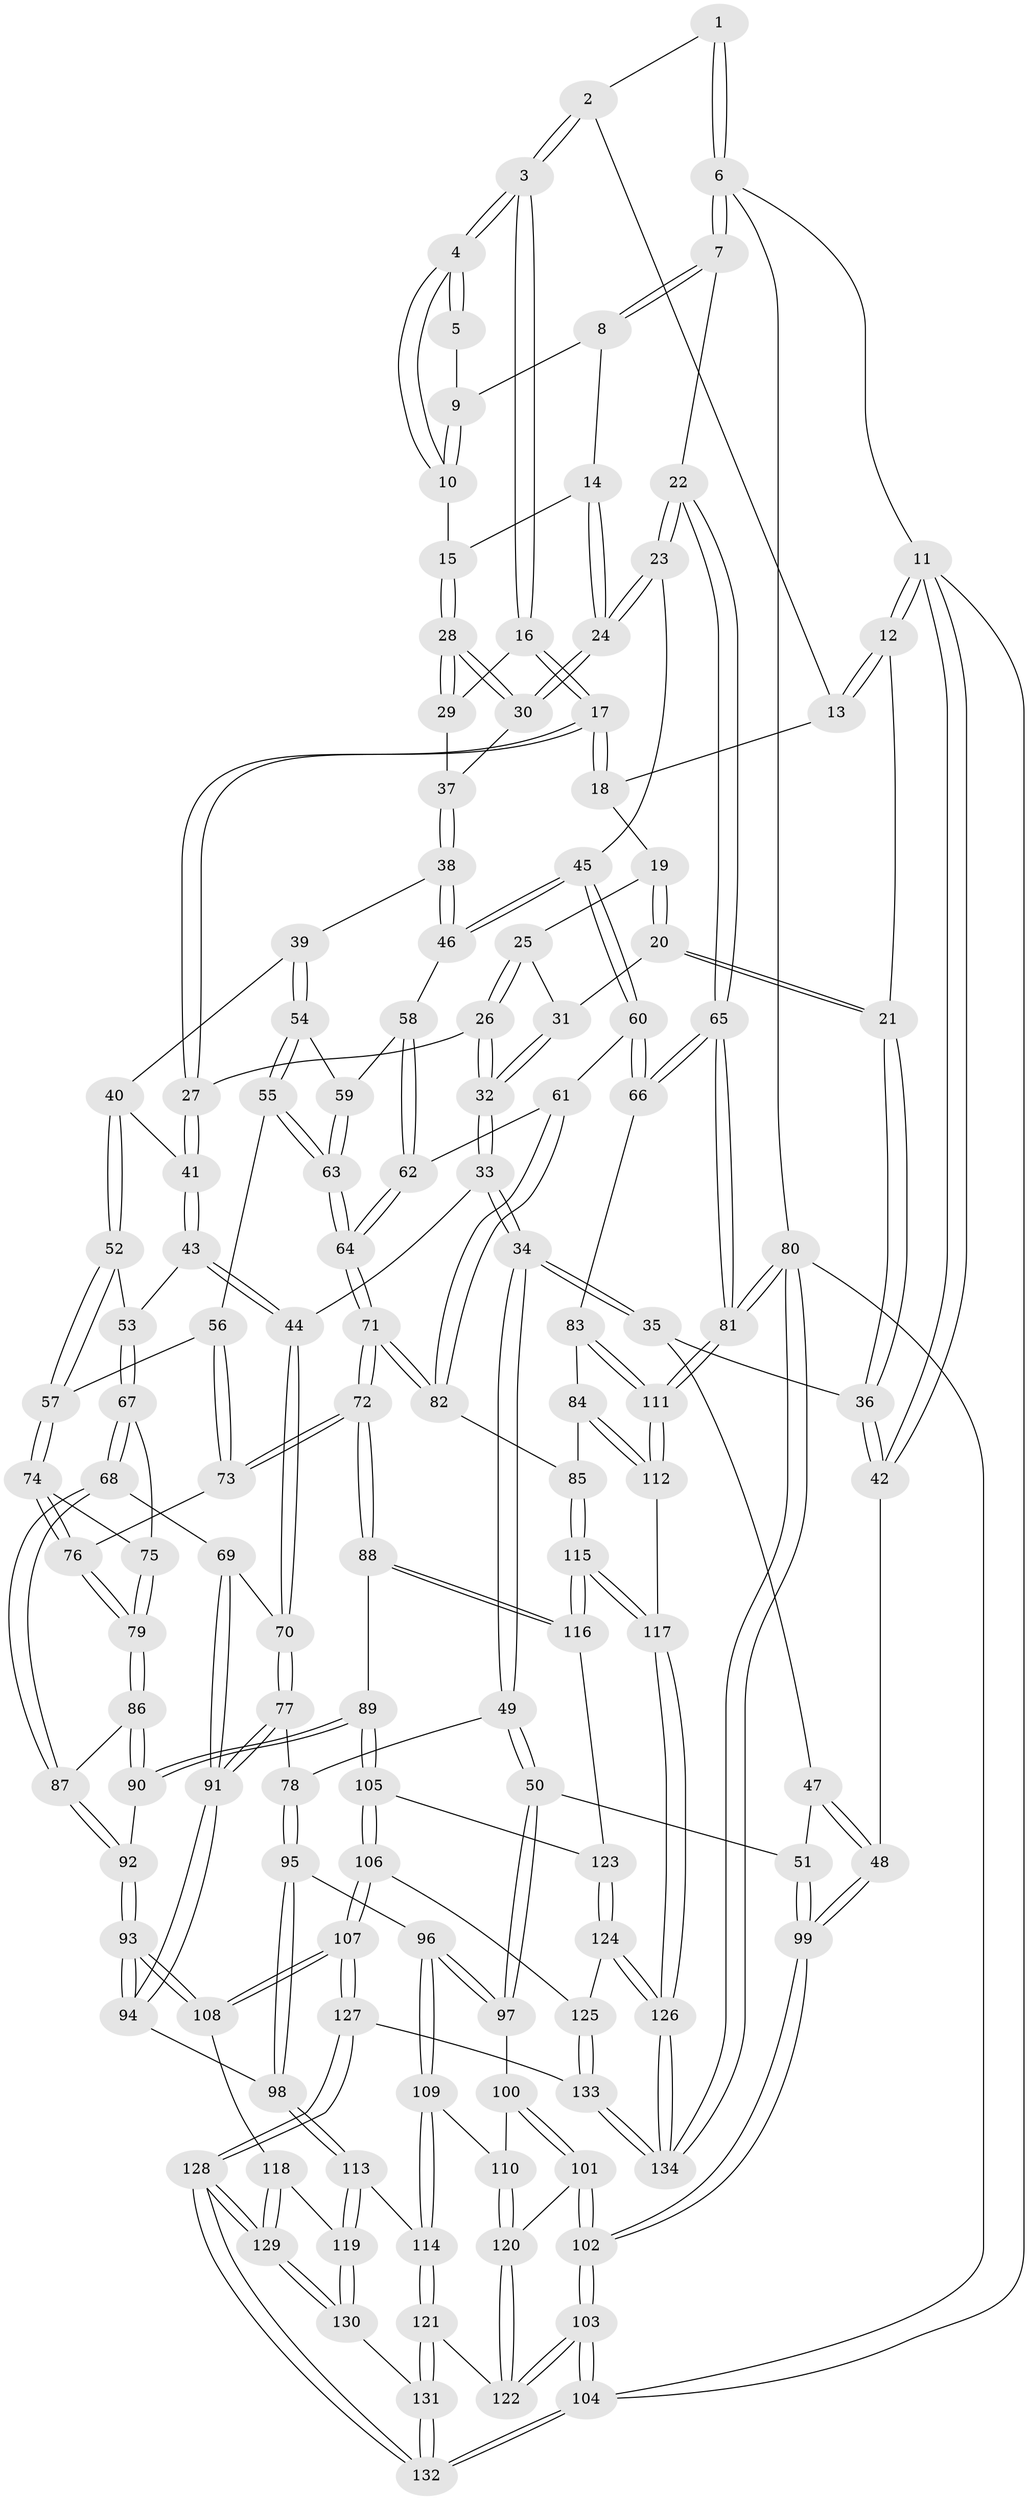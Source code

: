 // coarse degree distribution, {3: 0.09302325581395349, 5: 0.32558139534883723, 6: 0.18604651162790697, 4: 0.3953488372093023}
// Generated by graph-tools (version 1.1) at 2025/24/03/03/25 07:24:36]
// undirected, 134 vertices, 332 edges
graph export_dot {
graph [start="1"]
  node [color=gray90,style=filled];
  1 [pos="+0.7756303179260728+0"];
  2 [pos="+0.500830349923968+0"];
  3 [pos="+0.5998169046757053+0.131905566017441"];
  4 [pos="+0.6308357304597915+0.1262844860360602"];
  5 [pos="+0.7680416726542987+0"];
  6 [pos="+1+0"];
  7 [pos="+1+0.13296504023880684"];
  8 [pos="+0.8181923991723637+0.08925380887770336"];
  9 [pos="+0.7730029563959863+0"];
  10 [pos="+0.6871675967019726+0.12524737437407543"];
  11 [pos="+0+0"];
  12 [pos="+0.22403410832660786+0"];
  13 [pos="+0.27555282045127766+0"];
  14 [pos="+0.8044639144517418+0.10405128002737687"];
  15 [pos="+0.7258115026264801+0.13915533441656147"];
  16 [pos="+0.5506129749172467+0.22082328991917763"];
  17 [pos="+0.5385947177383019+0.22873998842084448"];
  18 [pos="+0.27850822302893463+0"];
  19 [pos="+0.362380407331164+0.1303058838720002"];
  20 [pos="+0.2643843380379109+0.23843116896564667"];
  21 [pos="+0.1625749794112111+0.22397577143192401"];
  22 [pos="+1+0.2197339958295883"];
  23 [pos="+0.8786646829189085+0.3324826365547742"];
  24 [pos="+0.8625525825872082+0.3217805789395241"];
  25 [pos="+0.40613612236733776+0.1799610274870596"];
  26 [pos="+0.5023346528599738+0.24691721454709709"];
  27 [pos="+0.5204913071772824+0.24644661256425937"];
  28 [pos="+0.7987192039435563+0.28941189252828464"];
  29 [pos="+0.6703182886571+0.2731772667225216"];
  30 [pos="+0.8127265566912336+0.2980679274804353"];
  31 [pos="+0.279865695919286+0.24641503484281105"];
  32 [pos="+0.3675137011515508+0.3160113968745746"];
  33 [pos="+0.3237645616124658+0.45267630526565156"];
  34 [pos="+0.2847609671346068+0.4597568059236244"];
  35 [pos="+0.15641663202091102+0.33747360097672235"];
  36 [pos="+0.1537788914869727+0.2334379444129743"];
  37 [pos="+0.6643217116980056+0.36903916807245235"];
  38 [pos="+0.645982863044542+0.40244685428345084"];
  39 [pos="+0.6076743041409693+0.4156642240480141"];
  40 [pos="+0.5815322654663633+0.40040160914252015"];
  41 [pos="+0.5405488828659827+0.3551033637963007"];
  42 [pos="+0+0.20100163028512877"];
  43 [pos="+0.4275659882037494+0.46571344010555005"];
  44 [pos="+0.337599111373428+0.46023676360057925"];
  45 [pos="+0.8421494926470808+0.40179951520423335"];
  46 [pos="+0.7931392526310647+0.42753619930513787"];
  47 [pos="+0.10983173155420478+0.38046718756343645"];
  48 [pos="+0+0.43368623097804404"];
  49 [pos="+0.20402918937070486+0.5648139228335717"];
  50 [pos="+0.10130070701750502+0.5740730488834899"];
  51 [pos="+0.09300766398334781+0.5695603425600007"];
  52 [pos="+0.5103338259048941+0.5174674907540575"];
  53 [pos="+0.46135630087325696+0.49743011289823813"];
  54 [pos="+0.6143765320852204+0.4396472704188812"];
  55 [pos="+0.609776370349393+0.5090138344278673"];
  56 [pos="+0.5947562492916041+0.5220297024949817"];
  57 [pos="+0.5134142600723091+0.5210279910729513"];
  58 [pos="+0.7671232735605836+0.4584413746847931"];
  59 [pos="+0.7103807057315575+0.4931064458242705"];
  60 [pos="+0.8750140763770781+0.5455563961857877"];
  61 [pos="+0.8478996005404977+0.5730410781789389"];
  62 [pos="+0.7606389813930364+0.5519195697616279"];
  63 [pos="+0.6800400422860982+0.5465847051070017"];
  64 [pos="+0.6970318733181026+0.6186369734901686"];
  65 [pos="+1+0.5838649435770769"];
  66 [pos="+1+0.6148456642069887"];
  67 [pos="+0.4405143437211276+0.6005586669893656"];
  68 [pos="+0.42927795771401905+0.6109936874052593"];
  69 [pos="+0.38822582356934154+0.6083480270000103"];
  70 [pos="+0.3851818717292528+0.6038490860386054"];
  71 [pos="+0.6923460062801885+0.6657862672121436"];
  72 [pos="+0.6762877844525959+0.6750667610113291"];
  73 [pos="+0.5896431043434355+0.6041501476818725"];
  74 [pos="+0.5162331676582103+0.5635112842400697"];
  75 [pos="+0.48843843018059085+0.588331191527456"];
  76 [pos="+0.5572487639809166+0.6022443427846322"];
  77 [pos="+0.24456665842194855+0.607047843339726"];
  78 [pos="+0.22426835778795198+0.5975034778121785"];
  79 [pos="+0.5144546963650937+0.6470942083202419"];
  80 [pos="+1+1"];
  81 [pos="+1+1"];
  82 [pos="+0.7901368774645052+0.6800175412820518"];
  83 [pos="+0.9229963605084368+0.6993580078997607"];
  84 [pos="+0.8334676816253217+0.691735294761447"];
  85 [pos="+0.7921523466450301+0.6818900649949469"];
  86 [pos="+0.5077197235445388+0.6628414839212299"];
  87 [pos="+0.449555722848848+0.6390227403904509"];
  88 [pos="+0.665790970165297+0.6909981274124398"];
  89 [pos="+0.5714676654939067+0.7625227373995369"];
  90 [pos="+0.5154242562319984+0.6851994572826826"];
  91 [pos="+0.35019353281940035+0.6892413061304754"];
  92 [pos="+0.4325381327814991+0.7011924246062993"];
  93 [pos="+0.3795121946576703+0.7620082728804035"];
  94 [pos="+0.3540961117524839+0.7364043831344009"];
  95 [pos="+0.22598590090895426+0.7143908217483033"];
  96 [pos="+0.148524475477067+0.7246358545107113"];
  97 [pos="+0.10065637553218218+0.6986390633975197"];
  98 [pos="+0.24873563244666153+0.7414194262372531"];
  99 [pos="+0+0.5359311243228166"];
  100 [pos="+0.09605551863911625+0.7036017759150978"];
  101 [pos="+0+0.7397097692010939"];
  102 [pos="+0+0.7260150823936115"];
  103 [pos="+0+1"];
  104 [pos="+0+1"];
  105 [pos="+0.5598560087983222+0.7870159007671911"];
  106 [pos="+0.5267380793268436+0.8266771341780117"];
  107 [pos="+0.4820015305407945+0.8516658537560615"];
  108 [pos="+0.4092270393541208+0.8223642096926685"];
  109 [pos="+0.15806938251823144+0.8026353499913181"];
  110 [pos="+0.07456072642923503+0.7826999712614046"];
  111 [pos="+0.9554598714810784+0.9173551513004783"];
  112 [pos="+0.9185055060207412+0.9047721467424348"];
  113 [pos="+0.2045276824385552+0.8562887986748313"];
  114 [pos="+0.20154372010504576+0.8554426782821404"];
  115 [pos="+0.8090002601240738+0.8651261853621371"];
  116 [pos="+0.7426337634905034+0.8551892615004537"];
  117 [pos="+0.8318334460194102+0.882329375644501"];
  118 [pos="+0.39861132349941614+0.8289503275575401"];
  119 [pos="+0.21592084767197814+0.8698570422221216"];
  120 [pos="+0.052290817448810936+0.8048838068116023"];
  121 [pos="+0.07711246769749891+0.8822192235994025"];
  122 [pos="+0.0726722524194983+0.8805243766606476"];
  123 [pos="+0.7206436742212267+0.8639198634750815"];
  124 [pos="+0.6830183289057323+0.9048866290651965"];
  125 [pos="+0.6349938330403193+0.9102462354417895"];
  126 [pos="+0.7142928603966268+1"];
  127 [pos="+0.49115368438063034+1"];
  128 [pos="+0.32956668860950866+1"];
  129 [pos="+0.2842321999974394+1"];
  130 [pos="+0.2208513973732846+0.9074882385493586"];
  131 [pos="+0.11393236293950632+0.98227669317361"];
  132 [pos="+0+1"];
  133 [pos="+0.5689436457341565+1"];
  134 [pos="+0.6378578361207005+1"];
  1 -- 2;
  1 -- 6;
  1 -- 6;
  2 -- 3;
  2 -- 3;
  2 -- 13;
  3 -- 4;
  3 -- 4;
  3 -- 16;
  3 -- 16;
  4 -- 5;
  4 -- 5;
  4 -- 10;
  4 -- 10;
  5 -- 9;
  6 -- 7;
  6 -- 7;
  6 -- 11;
  6 -- 80;
  7 -- 8;
  7 -- 8;
  7 -- 22;
  8 -- 9;
  8 -- 14;
  9 -- 10;
  9 -- 10;
  10 -- 15;
  11 -- 12;
  11 -- 12;
  11 -- 42;
  11 -- 42;
  11 -- 104;
  12 -- 13;
  12 -- 13;
  12 -- 21;
  13 -- 18;
  14 -- 15;
  14 -- 24;
  14 -- 24;
  15 -- 28;
  15 -- 28;
  16 -- 17;
  16 -- 17;
  16 -- 29;
  17 -- 18;
  17 -- 18;
  17 -- 27;
  17 -- 27;
  18 -- 19;
  19 -- 20;
  19 -- 20;
  19 -- 25;
  20 -- 21;
  20 -- 21;
  20 -- 31;
  21 -- 36;
  21 -- 36;
  22 -- 23;
  22 -- 23;
  22 -- 65;
  22 -- 65;
  23 -- 24;
  23 -- 24;
  23 -- 45;
  24 -- 30;
  24 -- 30;
  25 -- 26;
  25 -- 26;
  25 -- 31;
  26 -- 27;
  26 -- 32;
  26 -- 32;
  27 -- 41;
  27 -- 41;
  28 -- 29;
  28 -- 29;
  28 -- 30;
  28 -- 30;
  29 -- 37;
  30 -- 37;
  31 -- 32;
  31 -- 32;
  32 -- 33;
  32 -- 33;
  33 -- 34;
  33 -- 34;
  33 -- 44;
  34 -- 35;
  34 -- 35;
  34 -- 49;
  34 -- 49;
  35 -- 36;
  35 -- 47;
  36 -- 42;
  36 -- 42;
  37 -- 38;
  37 -- 38;
  38 -- 39;
  38 -- 46;
  38 -- 46;
  39 -- 40;
  39 -- 54;
  39 -- 54;
  40 -- 41;
  40 -- 52;
  40 -- 52;
  41 -- 43;
  41 -- 43;
  42 -- 48;
  43 -- 44;
  43 -- 44;
  43 -- 53;
  44 -- 70;
  44 -- 70;
  45 -- 46;
  45 -- 46;
  45 -- 60;
  45 -- 60;
  46 -- 58;
  47 -- 48;
  47 -- 48;
  47 -- 51;
  48 -- 99;
  48 -- 99;
  49 -- 50;
  49 -- 50;
  49 -- 78;
  50 -- 51;
  50 -- 97;
  50 -- 97;
  51 -- 99;
  51 -- 99;
  52 -- 53;
  52 -- 57;
  52 -- 57;
  53 -- 67;
  53 -- 67;
  54 -- 55;
  54 -- 55;
  54 -- 59;
  55 -- 56;
  55 -- 63;
  55 -- 63;
  56 -- 57;
  56 -- 73;
  56 -- 73;
  57 -- 74;
  57 -- 74;
  58 -- 59;
  58 -- 62;
  58 -- 62;
  59 -- 63;
  59 -- 63;
  60 -- 61;
  60 -- 66;
  60 -- 66;
  61 -- 62;
  61 -- 82;
  61 -- 82;
  62 -- 64;
  62 -- 64;
  63 -- 64;
  63 -- 64;
  64 -- 71;
  64 -- 71;
  65 -- 66;
  65 -- 66;
  65 -- 81;
  65 -- 81;
  66 -- 83;
  67 -- 68;
  67 -- 68;
  67 -- 75;
  68 -- 69;
  68 -- 87;
  68 -- 87;
  69 -- 70;
  69 -- 91;
  69 -- 91;
  70 -- 77;
  70 -- 77;
  71 -- 72;
  71 -- 72;
  71 -- 82;
  71 -- 82;
  72 -- 73;
  72 -- 73;
  72 -- 88;
  72 -- 88;
  73 -- 76;
  74 -- 75;
  74 -- 76;
  74 -- 76;
  75 -- 79;
  75 -- 79;
  76 -- 79;
  76 -- 79;
  77 -- 78;
  77 -- 91;
  77 -- 91;
  78 -- 95;
  78 -- 95;
  79 -- 86;
  79 -- 86;
  80 -- 81;
  80 -- 81;
  80 -- 134;
  80 -- 134;
  80 -- 104;
  81 -- 111;
  81 -- 111;
  82 -- 85;
  83 -- 84;
  83 -- 111;
  83 -- 111;
  84 -- 85;
  84 -- 112;
  84 -- 112;
  85 -- 115;
  85 -- 115;
  86 -- 87;
  86 -- 90;
  86 -- 90;
  87 -- 92;
  87 -- 92;
  88 -- 89;
  88 -- 116;
  88 -- 116;
  89 -- 90;
  89 -- 90;
  89 -- 105;
  89 -- 105;
  90 -- 92;
  91 -- 94;
  91 -- 94;
  92 -- 93;
  92 -- 93;
  93 -- 94;
  93 -- 94;
  93 -- 108;
  93 -- 108;
  94 -- 98;
  95 -- 96;
  95 -- 98;
  95 -- 98;
  96 -- 97;
  96 -- 97;
  96 -- 109;
  96 -- 109;
  97 -- 100;
  98 -- 113;
  98 -- 113;
  99 -- 102;
  99 -- 102;
  100 -- 101;
  100 -- 101;
  100 -- 110;
  101 -- 102;
  101 -- 102;
  101 -- 120;
  102 -- 103;
  102 -- 103;
  103 -- 104;
  103 -- 104;
  103 -- 122;
  103 -- 122;
  104 -- 132;
  104 -- 132;
  105 -- 106;
  105 -- 106;
  105 -- 123;
  106 -- 107;
  106 -- 107;
  106 -- 125;
  107 -- 108;
  107 -- 108;
  107 -- 127;
  107 -- 127;
  108 -- 118;
  109 -- 110;
  109 -- 114;
  109 -- 114;
  110 -- 120;
  110 -- 120;
  111 -- 112;
  111 -- 112;
  112 -- 117;
  113 -- 114;
  113 -- 119;
  113 -- 119;
  114 -- 121;
  114 -- 121;
  115 -- 116;
  115 -- 116;
  115 -- 117;
  115 -- 117;
  116 -- 123;
  117 -- 126;
  117 -- 126;
  118 -- 119;
  118 -- 129;
  118 -- 129;
  119 -- 130;
  119 -- 130;
  120 -- 122;
  120 -- 122;
  121 -- 122;
  121 -- 131;
  121 -- 131;
  123 -- 124;
  123 -- 124;
  124 -- 125;
  124 -- 126;
  124 -- 126;
  125 -- 133;
  125 -- 133;
  126 -- 134;
  126 -- 134;
  127 -- 128;
  127 -- 128;
  127 -- 133;
  128 -- 129;
  128 -- 129;
  128 -- 132;
  128 -- 132;
  129 -- 130;
  129 -- 130;
  130 -- 131;
  131 -- 132;
  131 -- 132;
  133 -- 134;
  133 -- 134;
}
